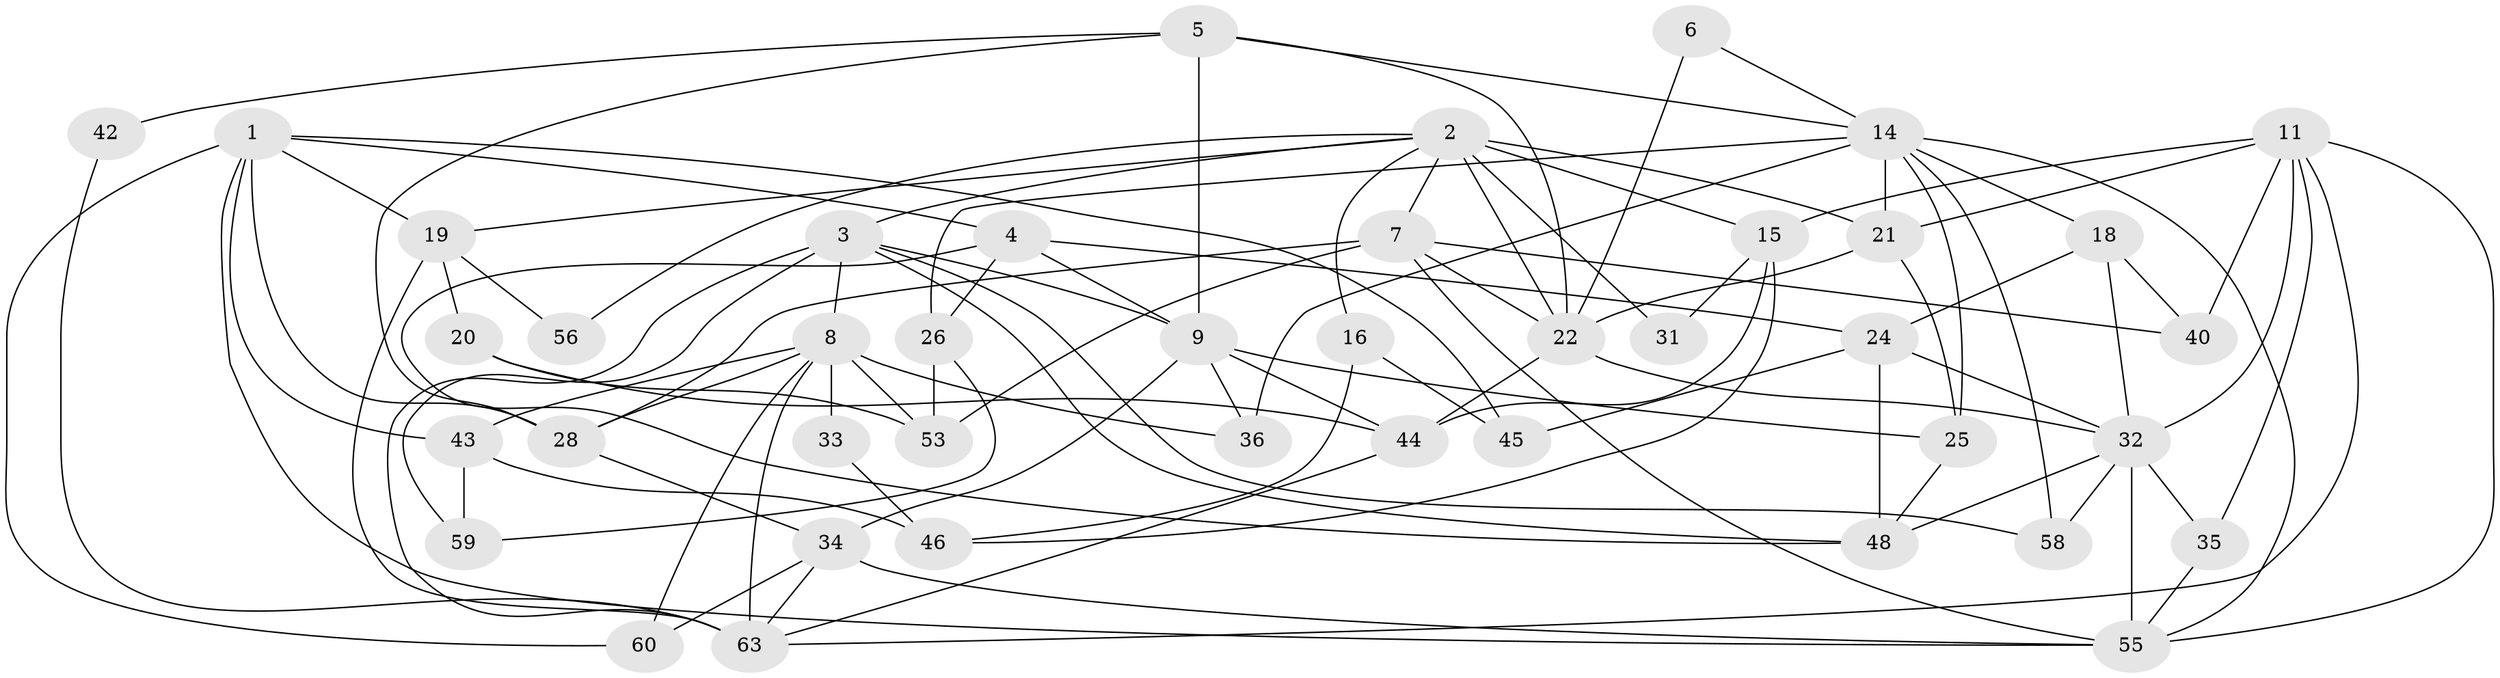 // original degree distribution, {5: 0.18461538461538463, 3: 0.2923076923076923, 4: 0.24615384615384617, 6: 0.06153846153846154, 2: 0.13846153846153847, 7: 0.046153846153846156, 8: 0.03076923076923077}
// Generated by graph-tools (version 1.1) at 2025/41/03/06/25 10:41:55]
// undirected, 42 vertices, 100 edges
graph export_dot {
graph [start="1"]
  node [color=gray90,style=filled];
  1 [super="+39"];
  2 [super="+12"];
  3 [super="+37"];
  4 [super="+38"];
  5 [super="+30"];
  6;
  7 [super="+51"];
  8 [super="+54"];
  9 [super="+10"];
  11 [super="+13"];
  14 [super="+17"];
  15 [super="+49"];
  16;
  18;
  19 [super="+65"];
  20;
  21 [super="+23"];
  22 [super="+62"];
  24 [super="+27"];
  25;
  26 [super="+41"];
  28 [super="+29"];
  31;
  32;
  33;
  34;
  35;
  36;
  40 [super="+52"];
  42;
  43;
  44 [super="+57"];
  45;
  46 [super="+47"];
  48 [super="+50"];
  53;
  55 [super="+61"];
  56;
  58;
  59;
  60;
  63 [super="+64"];
  1 -- 19 [weight=2];
  1 -- 60;
  1 -- 4;
  1 -- 43;
  1 -- 45;
  1 -- 28;
  1 -- 55;
  2 -- 31 [weight=2];
  2 -- 22;
  2 -- 3;
  2 -- 19;
  2 -- 16;
  2 -- 21;
  2 -- 7;
  2 -- 56;
  2 -- 15;
  3 -- 63 [weight=2];
  3 -- 58;
  3 -- 8;
  3 -- 59;
  3 -- 9;
  3 -- 48;
  4 -- 48;
  4 -- 24;
  4 -- 9;
  4 -- 26;
  5 -- 9;
  5 -- 22;
  5 -- 28;
  5 -- 42;
  5 -- 14;
  6 -- 14;
  6 -- 22 [weight=2];
  7 -- 28;
  7 -- 40;
  7 -- 55;
  7 -- 53;
  7 -- 22;
  8 -- 63;
  8 -- 33;
  8 -- 53;
  8 -- 36;
  8 -- 43;
  8 -- 60;
  8 -- 28;
  9 -- 44;
  9 -- 34;
  9 -- 36;
  9 -- 25;
  11 -- 32;
  11 -- 35;
  11 -- 55;
  11 -- 15;
  11 -- 21;
  11 -- 63;
  11 -- 40;
  14 -- 36;
  14 -- 55;
  14 -- 18;
  14 -- 21;
  14 -- 26;
  14 -- 25;
  14 -- 58;
  15 -- 31;
  15 -- 46;
  15 -- 44;
  16 -- 45;
  16 -- 46;
  18 -- 32;
  18 -- 40;
  18 -- 24;
  19 -- 56;
  19 -- 63;
  19 -- 20;
  20 -- 53;
  20 -- 44;
  21 -- 25;
  21 -- 22;
  22 -- 44;
  22 -- 32;
  24 -- 32;
  24 -- 45;
  24 -- 48;
  25 -- 48;
  26 -- 59;
  26 -- 53;
  28 -- 34;
  32 -- 35;
  32 -- 48;
  32 -- 58;
  32 -- 55;
  33 -- 46 [weight=2];
  34 -- 60;
  34 -- 55;
  34 -- 63;
  35 -- 55;
  42 -- 63;
  43 -- 59;
  43 -- 46;
  44 -- 63;
}
